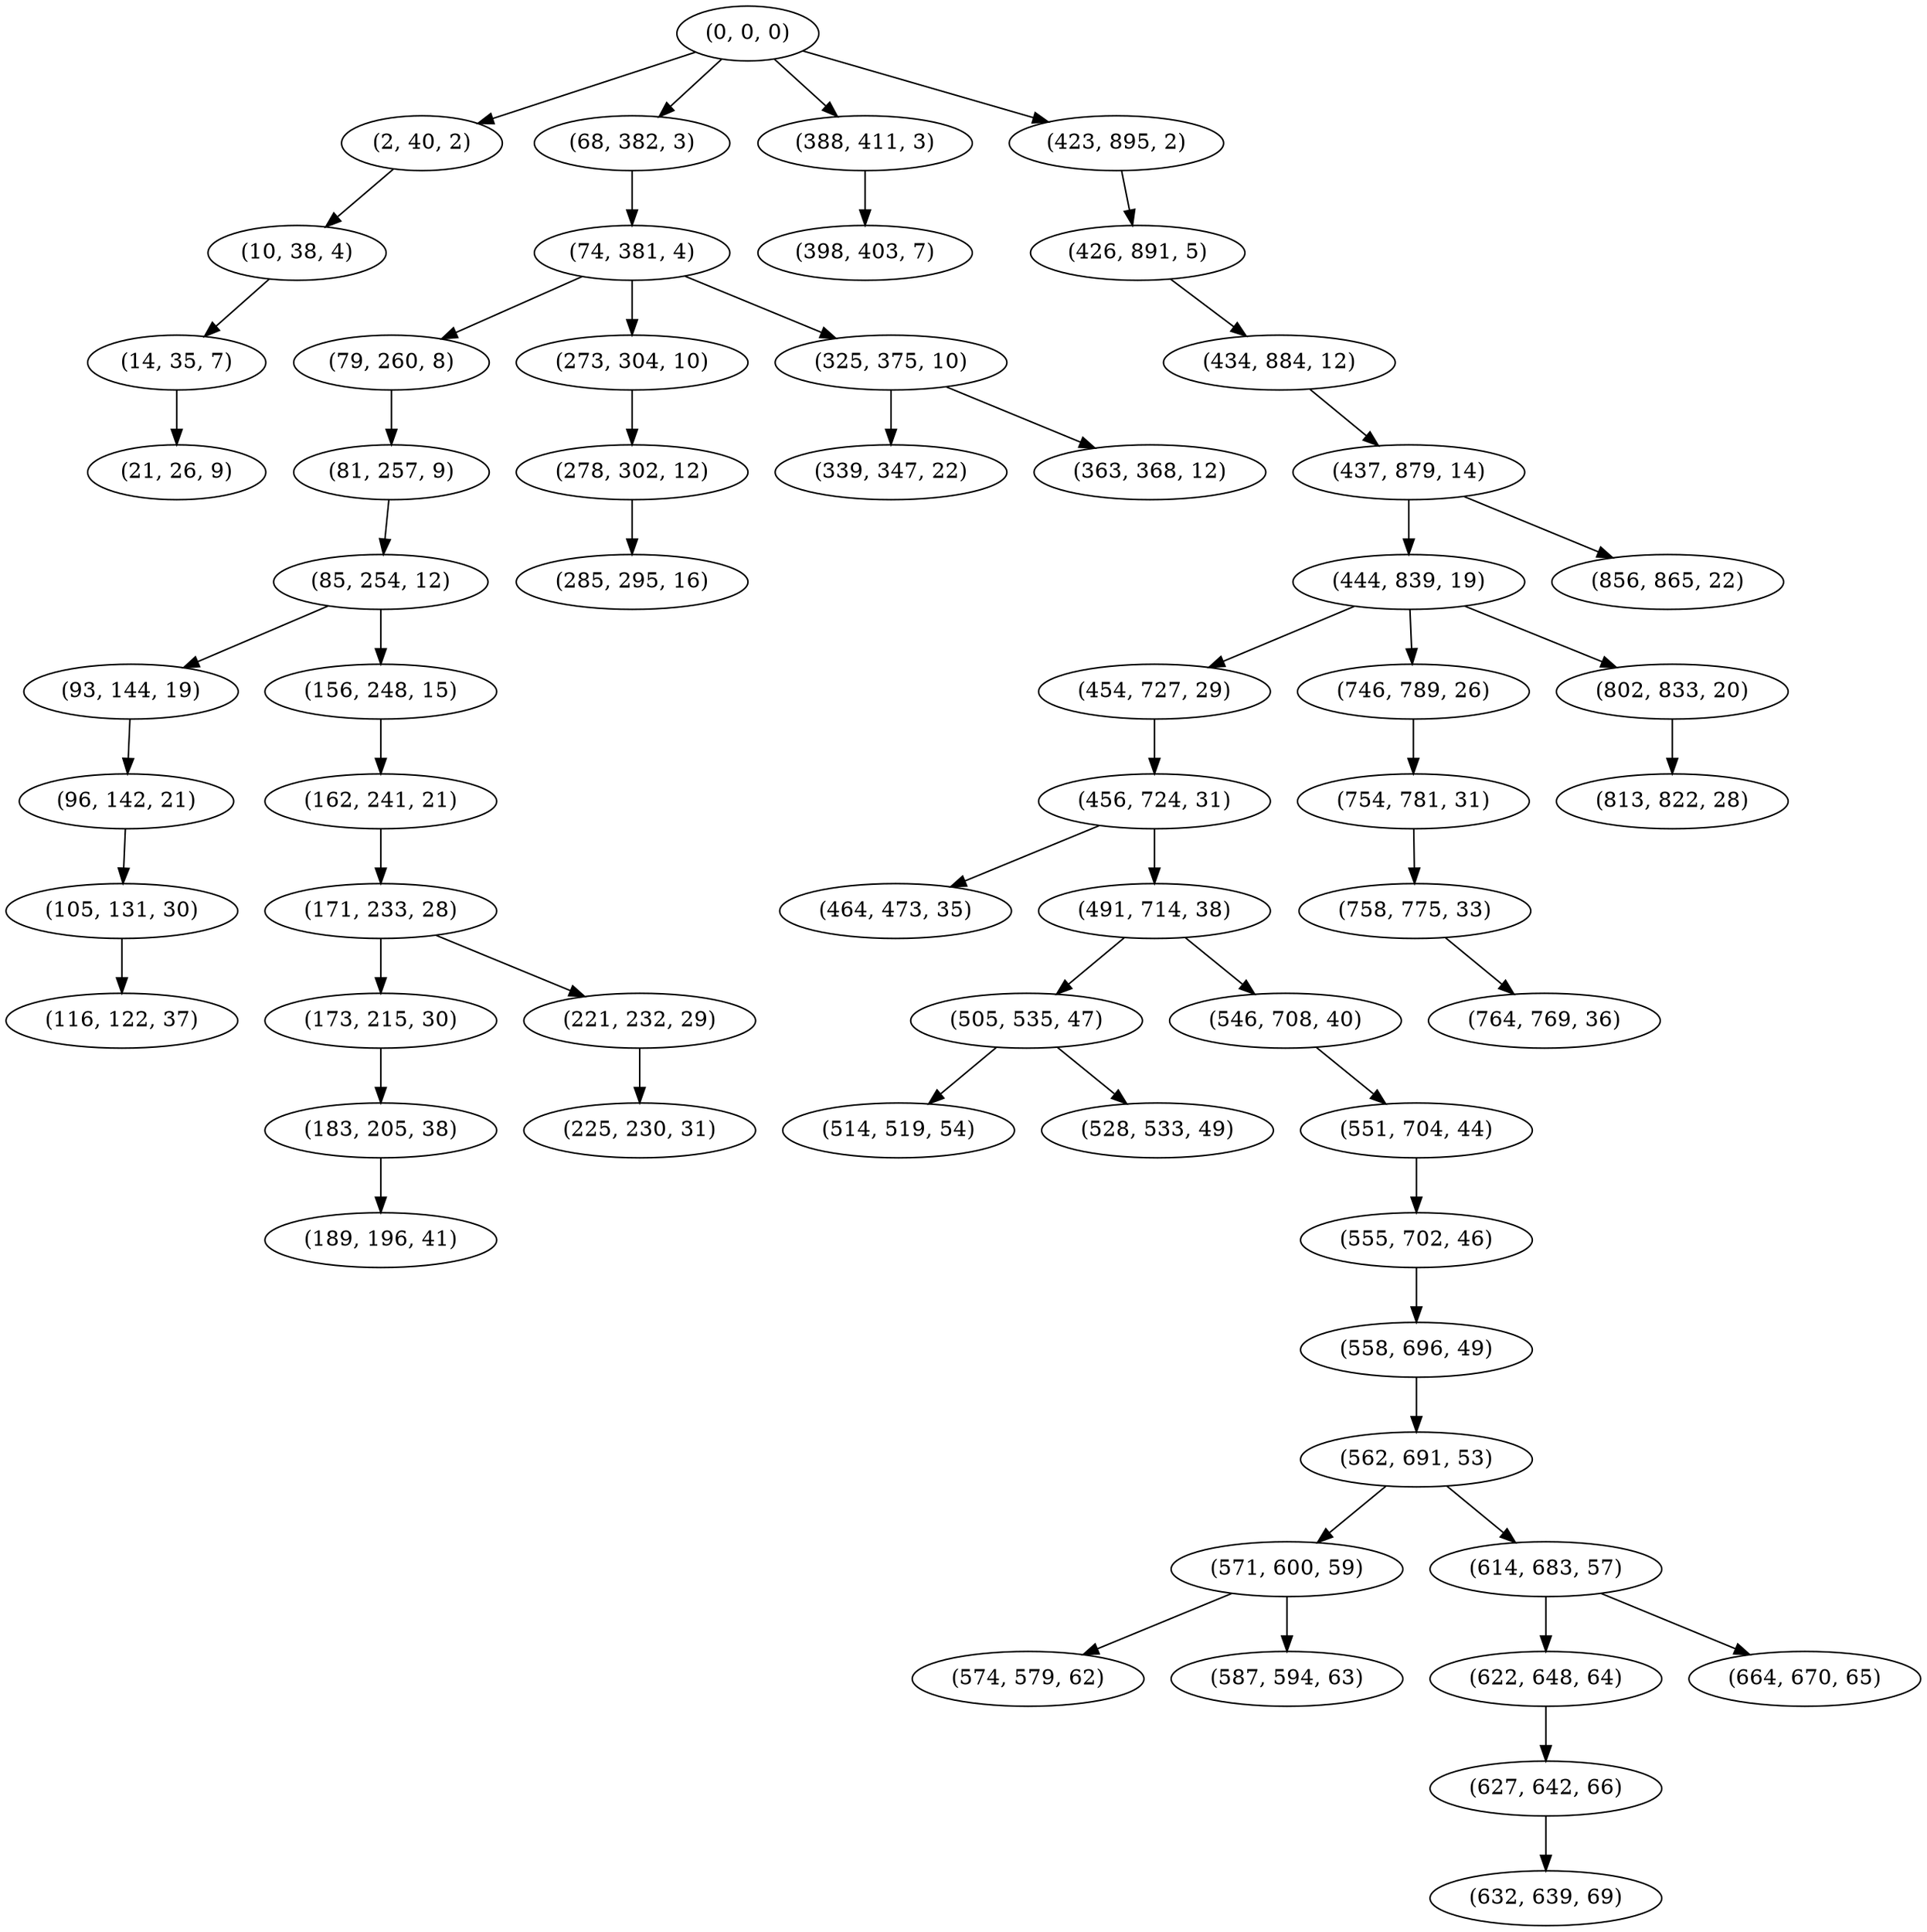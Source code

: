 digraph tree {
    "(0, 0, 0)";
    "(2, 40, 2)";
    "(10, 38, 4)";
    "(14, 35, 7)";
    "(21, 26, 9)";
    "(68, 382, 3)";
    "(74, 381, 4)";
    "(79, 260, 8)";
    "(81, 257, 9)";
    "(85, 254, 12)";
    "(93, 144, 19)";
    "(96, 142, 21)";
    "(105, 131, 30)";
    "(116, 122, 37)";
    "(156, 248, 15)";
    "(162, 241, 21)";
    "(171, 233, 28)";
    "(173, 215, 30)";
    "(183, 205, 38)";
    "(189, 196, 41)";
    "(221, 232, 29)";
    "(225, 230, 31)";
    "(273, 304, 10)";
    "(278, 302, 12)";
    "(285, 295, 16)";
    "(325, 375, 10)";
    "(339, 347, 22)";
    "(363, 368, 12)";
    "(388, 411, 3)";
    "(398, 403, 7)";
    "(423, 895, 2)";
    "(426, 891, 5)";
    "(434, 884, 12)";
    "(437, 879, 14)";
    "(444, 839, 19)";
    "(454, 727, 29)";
    "(456, 724, 31)";
    "(464, 473, 35)";
    "(491, 714, 38)";
    "(505, 535, 47)";
    "(514, 519, 54)";
    "(528, 533, 49)";
    "(546, 708, 40)";
    "(551, 704, 44)";
    "(555, 702, 46)";
    "(558, 696, 49)";
    "(562, 691, 53)";
    "(571, 600, 59)";
    "(574, 579, 62)";
    "(587, 594, 63)";
    "(614, 683, 57)";
    "(622, 648, 64)";
    "(627, 642, 66)";
    "(632, 639, 69)";
    "(664, 670, 65)";
    "(746, 789, 26)";
    "(754, 781, 31)";
    "(758, 775, 33)";
    "(764, 769, 36)";
    "(802, 833, 20)";
    "(813, 822, 28)";
    "(856, 865, 22)";
    "(0, 0, 0)" -> "(2, 40, 2)";
    "(0, 0, 0)" -> "(68, 382, 3)";
    "(0, 0, 0)" -> "(388, 411, 3)";
    "(0, 0, 0)" -> "(423, 895, 2)";
    "(2, 40, 2)" -> "(10, 38, 4)";
    "(10, 38, 4)" -> "(14, 35, 7)";
    "(14, 35, 7)" -> "(21, 26, 9)";
    "(68, 382, 3)" -> "(74, 381, 4)";
    "(74, 381, 4)" -> "(79, 260, 8)";
    "(74, 381, 4)" -> "(273, 304, 10)";
    "(74, 381, 4)" -> "(325, 375, 10)";
    "(79, 260, 8)" -> "(81, 257, 9)";
    "(81, 257, 9)" -> "(85, 254, 12)";
    "(85, 254, 12)" -> "(93, 144, 19)";
    "(85, 254, 12)" -> "(156, 248, 15)";
    "(93, 144, 19)" -> "(96, 142, 21)";
    "(96, 142, 21)" -> "(105, 131, 30)";
    "(105, 131, 30)" -> "(116, 122, 37)";
    "(156, 248, 15)" -> "(162, 241, 21)";
    "(162, 241, 21)" -> "(171, 233, 28)";
    "(171, 233, 28)" -> "(173, 215, 30)";
    "(171, 233, 28)" -> "(221, 232, 29)";
    "(173, 215, 30)" -> "(183, 205, 38)";
    "(183, 205, 38)" -> "(189, 196, 41)";
    "(221, 232, 29)" -> "(225, 230, 31)";
    "(273, 304, 10)" -> "(278, 302, 12)";
    "(278, 302, 12)" -> "(285, 295, 16)";
    "(325, 375, 10)" -> "(339, 347, 22)";
    "(325, 375, 10)" -> "(363, 368, 12)";
    "(388, 411, 3)" -> "(398, 403, 7)";
    "(423, 895, 2)" -> "(426, 891, 5)";
    "(426, 891, 5)" -> "(434, 884, 12)";
    "(434, 884, 12)" -> "(437, 879, 14)";
    "(437, 879, 14)" -> "(444, 839, 19)";
    "(437, 879, 14)" -> "(856, 865, 22)";
    "(444, 839, 19)" -> "(454, 727, 29)";
    "(444, 839, 19)" -> "(746, 789, 26)";
    "(444, 839, 19)" -> "(802, 833, 20)";
    "(454, 727, 29)" -> "(456, 724, 31)";
    "(456, 724, 31)" -> "(464, 473, 35)";
    "(456, 724, 31)" -> "(491, 714, 38)";
    "(491, 714, 38)" -> "(505, 535, 47)";
    "(491, 714, 38)" -> "(546, 708, 40)";
    "(505, 535, 47)" -> "(514, 519, 54)";
    "(505, 535, 47)" -> "(528, 533, 49)";
    "(546, 708, 40)" -> "(551, 704, 44)";
    "(551, 704, 44)" -> "(555, 702, 46)";
    "(555, 702, 46)" -> "(558, 696, 49)";
    "(558, 696, 49)" -> "(562, 691, 53)";
    "(562, 691, 53)" -> "(571, 600, 59)";
    "(562, 691, 53)" -> "(614, 683, 57)";
    "(571, 600, 59)" -> "(574, 579, 62)";
    "(571, 600, 59)" -> "(587, 594, 63)";
    "(614, 683, 57)" -> "(622, 648, 64)";
    "(614, 683, 57)" -> "(664, 670, 65)";
    "(622, 648, 64)" -> "(627, 642, 66)";
    "(627, 642, 66)" -> "(632, 639, 69)";
    "(746, 789, 26)" -> "(754, 781, 31)";
    "(754, 781, 31)" -> "(758, 775, 33)";
    "(758, 775, 33)" -> "(764, 769, 36)";
    "(802, 833, 20)" -> "(813, 822, 28)";
}
